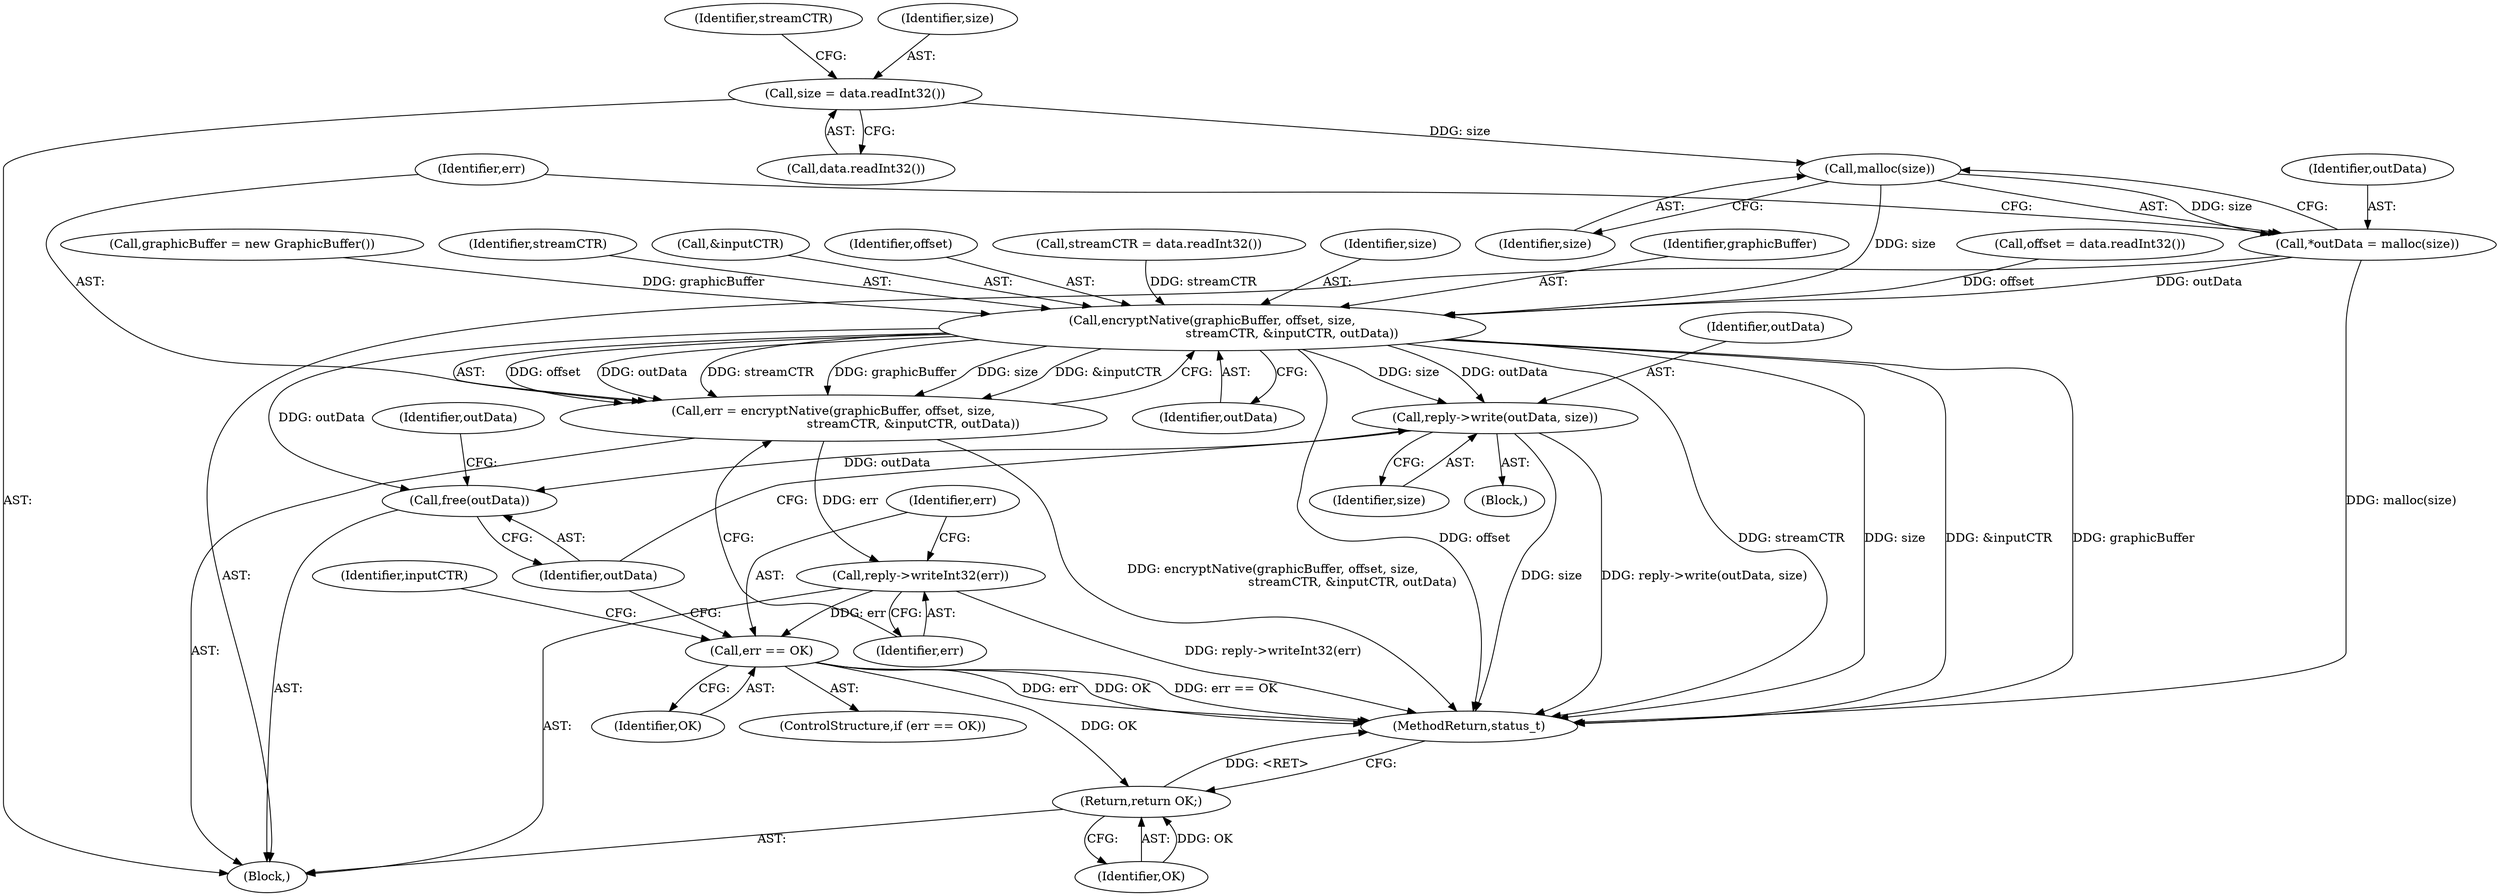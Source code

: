 digraph "0_Android_9667e3eff2d34c3797c3b529370de47b2c1f1bf6@API" {
"1000274" [label="(Call,malloc(size))"];
"1000264" [label="(Call,size = data.readInt32())"];
"1000272" [label="(Call,*outData = malloc(size))"];
"1000280" [label="(Call,encryptNative(graphicBuffer, offset, size,\n                                         streamCTR, &inputCTR, outData))"];
"1000278" [label="(Call,err = encryptNative(graphicBuffer, offset, size,\n                                         streamCTR, &inputCTR, outData))"];
"1000288" [label="(Call,reply->writeInt32(err))"];
"1000291" [label="(Call,err == OK)"];
"1000305" [label="(Return,return OK;)"];
"1000297" [label="(Call,reply->write(outData, size))"];
"1000300" [label="(Call,free(outData))"];
"1000306" [label="(Identifier,OK)"];
"1000291" [label="(Call,err == OK)"];
"1000269" [label="(Identifier,streamCTR)"];
"1000274" [label="(Call,malloc(size))"];
"1000297" [label="(Call,reply->write(outData, size))"];
"1000264" [label="(Call,size = data.readInt32())"];
"1000246" [label="(Block,)"];
"1000265" [label="(Identifier,size)"];
"1000293" [label="(Identifier,OK)"];
"1000282" [label="(Identifier,offset)"];
"1000294" [label="(Block,)"];
"1000268" [label="(Call,streamCTR = data.readInt32())"];
"1000300" [label="(Call,free(outData))"];
"1000298" [label="(Identifier,outData)"];
"1000266" [label="(Call,data.readInt32())"];
"1000283" [label="(Identifier,size)"];
"1000288" [label="(Call,reply->writeInt32(err))"];
"1000395" [label="(MethodReturn,status_t)"];
"1000273" [label="(Identifier,outData)"];
"1000281" [label="(Identifier,graphicBuffer)"];
"1000296" [label="(Identifier,inputCTR)"];
"1000289" [label="(Identifier,err)"];
"1000303" [label="(Identifier,outData)"];
"1000260" [label="(Call,offset = data.readInt32())"];
"1000280" [label="(Call,encryptNative(graphicBuffer, offset, size,\n                                         streamCTR, &inputCTR, outData))"];
"1000292" [label="(Identifier,err)"];
"1000301" [label="(Identifier,outData)"];
"1000287" [label="(Identifier,outData)"];
"1000252" [label="(Call,graphicBuffer = new GraphicBuffer())"];
"1000284" [label="(Identifier,streamCTR)"];
"1000299" [label="(Identifier,size)"];
"1000272" [label="(Call,*outData = malloc(size))"];
"1000275" [label="(Identifier,size)"];
"1000285" [label="(Call,&inputCTR)"];
"1000278" [label="(Call,err = encryptNative(graphicBuffer, offset, size,\n                                         streamCTR, &inputCTR, outData))"];
"1000279" [label="(Identifier,err)"];
"1000290" [label="(ControlStructure,if (err == OK))"];
"1000305" [label="(Return,return OK;)"];
"1000274" -> "1000272"  [label="AST: "];
"1000274" -> "1000275"  [label="CFG: "];
"1000275" -> "1000274"  [label="AST: "];
"1000272" -> "1000274"  [label="CFG: "];
"1000274" -> "1000272"  [label="DDG: size"];
"1000264" -> "1000274"  [label="DDG: size"];
"1000274" -> "1000280"  [label="DDG: size"];
"1000264" -> "1000246"  [label="AST: "];
"1000264" -> "1000266"  [label="CFG: "];
"1000265" -> "1000264"  [label="AST: "];
"1000266" -> "1000264"  [label="AST: "];
"1000269" -> "1000264"  [label="CFG: "];
"1000272" -> "1000246"  [label="AST: "];
"1000273" -> "1000272"  [label="AST: "];
"1000279" -> "1000272"  [label="CFG: "];
"1000272" -> "1000395"  [label="DDG: malloc(size)"];
"1000272" -> "1000280"  [label="DDG: outData"];
"1000280" -> "1000278"  [label="AST: "];
"1000280" -> "1000287"  [label="CFG: "];
"1000281" -> "1000280"  [label="AST: "];
"1000282" -> "1000280"  [label="AST: "];
"1000283" -> "1000280"  [label="AST: "];
"1000284" -> "1000280"  [label="AST: "];
"1000285" -> "1000280"  [label="AST: "];
"1000287" -> "1000280"  [label="AST: "];
"1000278" -> "1000280"  [label="CFG: "];
"1000280" -> "1000395"  [label="DDG: &inputCTR"];
"1000280" -> "1000395"  [label="DDG: offset"];
"1000280" -> "1000395"  [label="DDG: streamCTR"];
"1000280" -> "1000395"  [label="DDG: graphicBuffer"];
"1000280" -> "1000395"  [label="DDG: size"];
"1000280" -> "1000278"  [label="DDG: offset"];
"1000280" -> "1000278"  [label="DDG: outData"];
"1000280" -> "1000278"  [label="DDG: streamCTR"];
"1000280" -> "1000278"  [label="DDG: graphicBuffer"];
"1000280" -> "1000278"  [label="DDG: size"];
"1000280" -> "1000278"  [label="DDG: &inputCTR"];
"1000252" -> "1000280"  [label="DDG: graphicBuffer"];
"1000260" -> "1000280"  [label="DDG: offset"];
"1000268" -> "1000280"  [label="DDG: streamCTR"];
"1000280" -> "1000297"  [label="DDG: outData"];
"1000280" -> "1000297"  [label="DDG: size"];
"1000280" -> "1000300"  [label="DDG: outData"];
"1000278" -> "1000246"  [label="AST: "];
"1000279" -> "1000278"  [label="AST: "];
"1000289" -> "1000278"  [label="CFG: "];
"1000278" -> "1000395"  [label="DDG: encryptNative(graphicBuffer, offset, size,\n                                         streamCTR, &inputCTR, outData)"];
"1000278" -> "1000288"  [label="DDG: err"];
"1000288" -> "1000246"  [label="AST: "];
"1000288" -> "1000289"  [label="CFG: "];
"1000289" -> "1000288"  [label="AST: "];
"1000292" -> "1000288"  [label="CFG: "];
"1000288" -> "1000395"  [label="DDG: reply->writeInt32(err)"];
"1000288" -> "1000291"  [label="DDG: err"];
"1000291" -> "1000290"  [label="AST: "];
"1000291" -> "1000293"  [label="CFG: "];
"1000292" -> "1000291"  [label="AST: "];
"1000293" -> "1000291"  [label="AST: "];
"1000296" -> "1000291"  [label="CFG: "];
"1000301" -> "1000291"  [label="CFG: "];
"1000291" -> "1000395"  [label="DDG: err == OK"];
"1000291" -> "1000395"  [label="DDG: err"];
"1000291" -> "1000395"  [label="DDG: OK"];
"1000291" -> "1000305"  [label="DDG: OK"];
"1000305" -> "1000246"  [label="AST: "];
"1000305" -> "1000306"  [label="CFG: "];
"1000306" -> "1000305"  [label="AST: "];
"1000395" -> "1000305"  [label="CFG: "];
"1000305" -> "1000395"  [label="DDG: <RET>"];
"1000306" -> "1000305"  [label="DDG: OK"];
"1000297" -> "1000294"  [label="AST: "];
"1000297" -> "1000299"  [label="CFG: "];
"1000298" -> "1000297"  [label="AST: "];
"1000299" -> "1000297"  [label="AST: "];
"1000301" -> "1000297"  [label="CFG: "];
"1000297" -> "1000395"  [label="DDG: size"];
"1000297" -> "1000395"  [label="DDG: reply->write(outData, size)"];
"1000297" -> "1000300"  [label="DDG: outData"];
"1000300" -> "1000246"  [label="AST: "];
"1000300" -> "1000301"  [label="CFG: "];
"1000301" -> "1000300"  [label="AST: "];
"1000303" -> "1000300"  [label="CFG: "];
}
